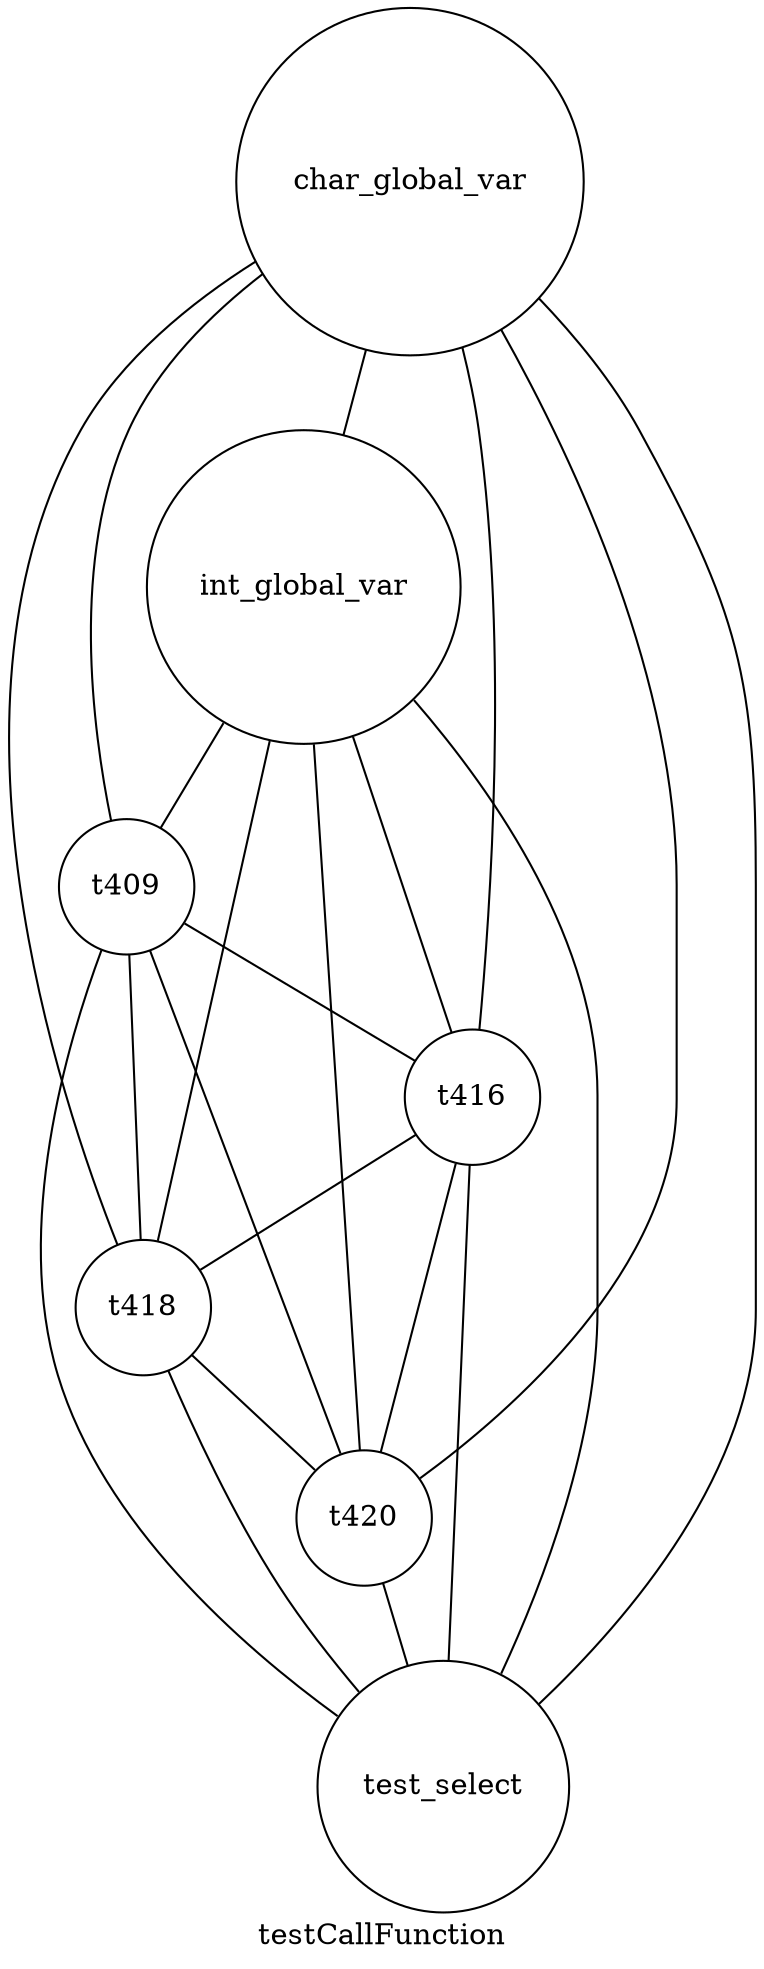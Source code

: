 graph testCallFunction{
label =testCallFunction
t409[label="t409", shape=circle, style=filled, fillcolor=White]
t416[label="t416", shape=circle, style=filled, fillcolor=White]
t418[label="t418", shape=circle, style=filled, fillcolor=White]
t420[label="t420", shape=circle, style=filled, fillcolor=White]
char_global_var[label="char_global_var", shape=circle, style=filled, fillcolor=White]
int_global_var[label="int_global_var", shape=circle, style=filled, fillcolor=White]
test_select[label="test_select", shape=circle, style=filled, fillcolor=White]
char_global_var--int_global_var
char_global_var--t409
char_global_var--t416
char_global_var--t418
char_global_var--t420
char_global_var--test_select
int_global_var--t409
int_global_var--t416
int_global_var--t418
int_global_var--t420
int_global_var--test_select
t409--t416
t409--t418
t409--t420
t409--test_select
t416--t418
t416--t420
t416--test_select
t418--t420
t418--test_select
t420--test_select
}
